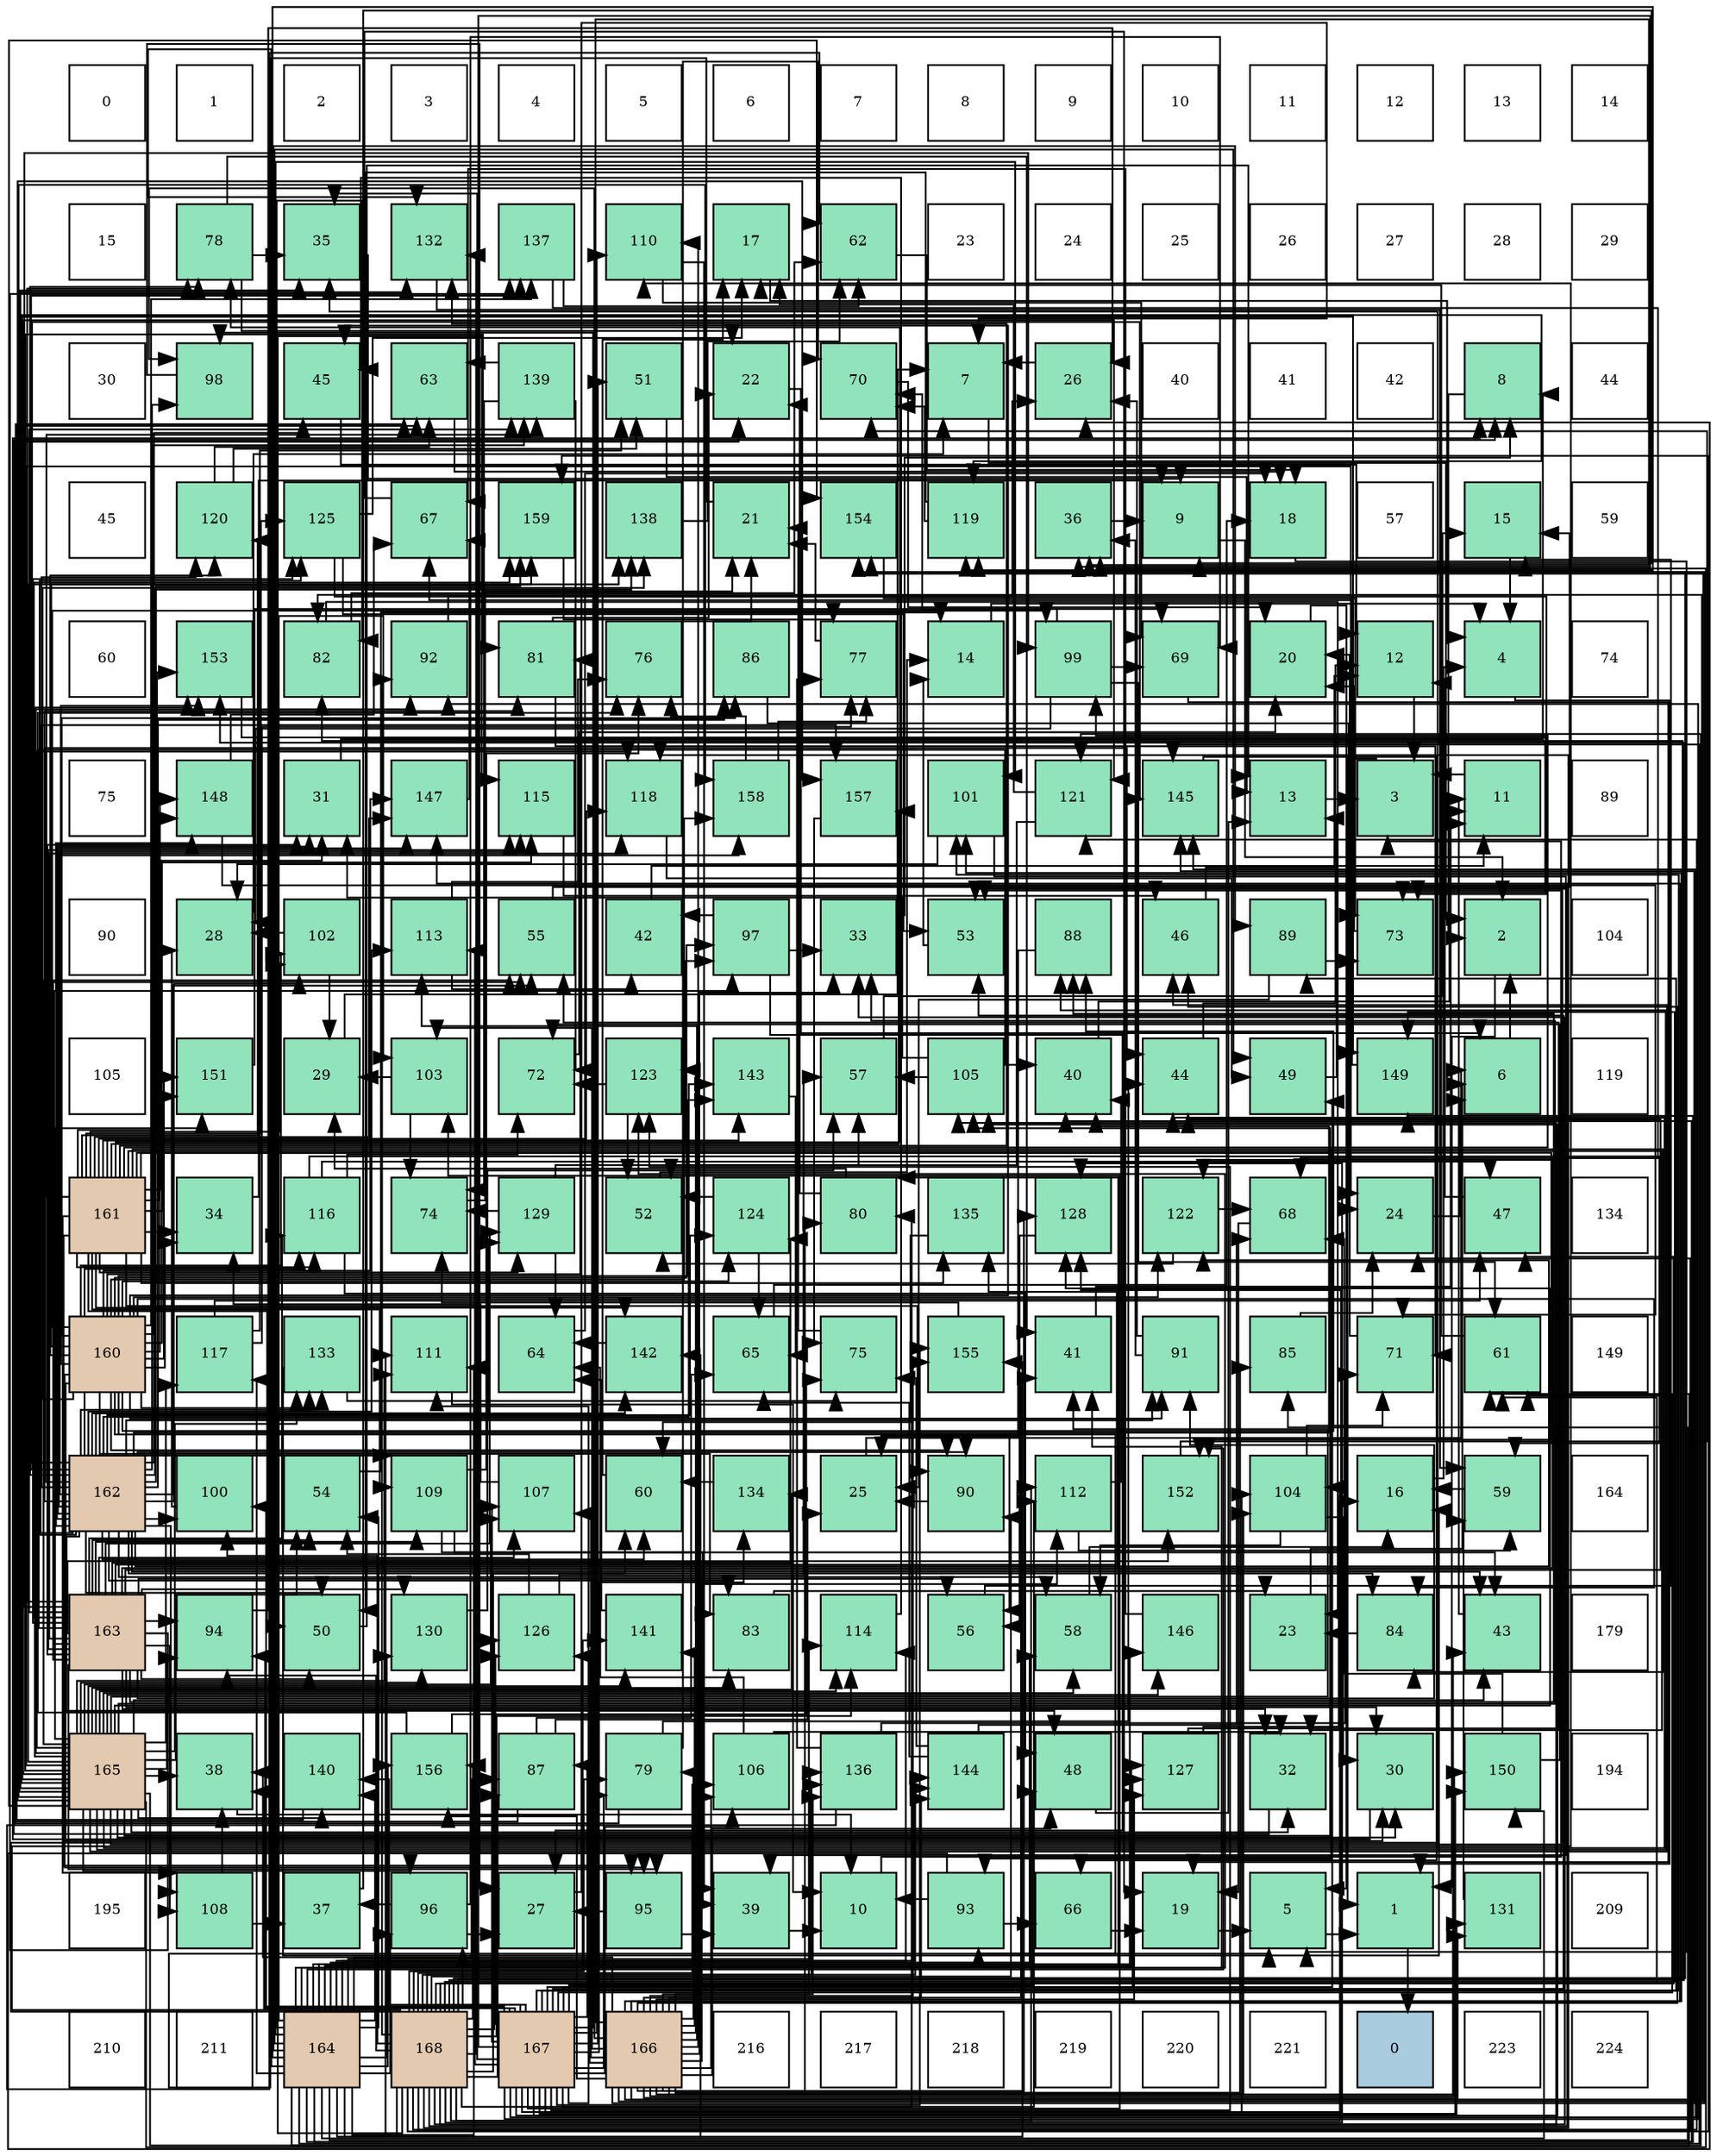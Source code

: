digraph layout{
 rankdir=TB;
 splines=ortho;
 node [style=filled shape=square fixedsize=true width=0.6];
0[label="0", fontsize=8, fillcolor="#ffffff"];
1[label="1", fontsize=8, fillcolor="#ffffff"];
2[label="2", fontsize=8, fillcolor="#ffffff"];
3[label="3", fontsize=8, fillcolor="#ffffff"];
4[label="4", fontsize=8, fillcolor="#ffffff"];
5[label="5", fontsize=8, fillcolor="#ffffff"];
6[label="6", fontsize=8, fillcolor="#ffffff"];
7[label="7", fontsize=8, fillcolor="#ffffff"];
8[label="8", fontsize=8, fillcolor="#ffffff"];
9[label="9", fontsize=8, fillcolor="#ffffff"];
10[label="10", fontsize=8, fillcolor="#ffffff"];
11[label="11", fontsize=8, fillcolor="#ffffff"];
12[label="12", fontsize=8, fillcolor="#ffffff"];
13[label="13", fontsize=8, fillcolor="#ffffff"];
14[label="14", fontsize=8, fillcolor="#ffffff"];
15[label="15", fontsize=8, fillcolor="#ffffff"];
16[label="78", fontsize=8, fillcolor="#91e3bb"];
17[label="35", fontsize=8, fillcolor="#91e3bb"];
18[label="132", fontsize=8, fillcolor="#91e3bb"];
19[label="137", fontsize=8, fillcolor="#91e3bb"];
20[label="110", fontsize=8, fillcolor="#91e3bb"];
21[label="17", fontsize=8, fillcolor="#91e3bb"];
22[label="62", fontsize=8, fillcolor="#91e3bb"];
23[label="23", fontsize=8, fillcolor="#ffffff"];
24[label="24", fontsize=8, fillcolor="#ffffff"];
25[label="25", fontsize=8, fillcolor="#ffffff"];
26[label="26", fontsize=8, fillcolor="#ffffff"];
27[label="27", fontsize=8, fillcolor="#ffffff"];
28[label="28", fontsize=8, fillcolor="#ffffff"];
29[label="29", fontsize=8, fillcolor="#ffffff"];
30[label="30", fontsize=8, fillcolor="#ffffff"];
31[label="98", fontsize=8, fillcolor="#91e3bb"];
32[label="45", fontsize=8, fillcolor="#91e3bb"];
33[label="63", fontsize=8, fillcolor="#91e3bb"];
34[label="139", fontsize=8, fillcolor="#91e3bb"];
35[label="51", fontsize=8, fillcolor="#91e3bb"];
36[label="22", fontsize=8, fillcolor="#91e3bb"];
37[label="70", fontsize=8, fillcolor="#91e3bb"];
38[label="7", fontsize=8, fillcolor="#91e3bb"];
39[label="26", fontsize=8, fillcolor="#91e3bb"];
40[label="40", fontsize=8, fillcolor="#ffffff"];
41[label="41", fontsize=8, fillcolor="#ffffff"];
42[label="42", fontsize=8, fillcolor="#ffffff"];
43[label="8", fontsize=8, fillcolor="#91e3bb"];
44[label="44", fontsize=8, fillcolor="#ffffff"];
45[label="45", fontsize=8, fillcolor="#ffffff"];
46[label="120", fontsize=8, fillcolor="#91e3bb"];
47[label="125", fontsize=8, fillcolor="#91e3bb"];
48[label="67", fontsize=8, fillcolor="#91e3bb"];
49[label="159", fontsize=8, fillcolor="#91e3bb"];
50[label="138", fontsize=8, fillcolor="#91e3bb"];
51[label="21", fontsize=8, fillcolor="#91e3bb"];
52[label="154", fontsize=8, fillcolor="#91e3bb"];
53[label="119", fontsize=8, fillcolor="#91e3bb"];
54[label="36", fontsize=8, fillcolor="#91e3bb"];
55[label="9", fontsize=8, fillcolor="#91e3bb"];
56[label="18", fontsize=8, fillcolor="#91e3bb"];
57[label="57", fontsize=8, fillcolor="#ffffff"];
58[label="15", fontsize=8, fillcolor="#91e3bb"];
59[label="59", fontsize=8, fillcolor="#ffffff"];
60[label="60", fontsize=8, fillcolor="#ffffff"];
61[label="153", fontsize=8, fillcolor="#91e3bb"];
62[label="82", fontsize=8, fillcolor="#91e3bb"];
63[label="92", fontsize=8, fillcolor="#91e3bb"];
64[label="81", fontsize=8, fillcolor="#91e3bb"];
65[label="76", fontsize=8, fillcolor="#91e3bb"];
66[label="86", fontsize=8, fillcolor="#91e3bb"];
67[label="77", fontsize=8, fillcolor="#91e3bb"];
68[label="14", fontsize=8, fillcolor="#91e3bb"];
69[label="99", fontsize=8, fillcolor="#91e3bb"];
70[label="69", fontsize=8, fillcolor="#91e3bb"];
71[label="20", fontsize=8, fillcolor="#91e3bb"];
72[label="12", fontsize=8, fillcolor="#91e3bb"];
73[label="4", fontsize=8, fillcolor="#91e3bb"];
74[label="74", fontsize=8, fillcolor="#ffffff"];
75[label="75", fontsize=8, fillcolor="#ffffff"];
76[label="148", fontsize=8, fillcolor="#91e3bb"];
77[label="31", fontsize=8, fillcolor="#91e3bb"];
78[label="147", fontsize=8, fillcolor="#91e3bb"];
79[label="115", fontsize=8, fillcolor="#91e3bb"];
80[label="118", fontsize=8, fillcolor="#91e3bb"];
81[label="158", fontsize=8, fillcolor="#91e3bb"];
82[label="157", fontsize=8, fillcolor="#91e3bb"];
83[label="101", fontsize=8, fillcolor="#91e3bb"];
84[label="121", fontsize=8, fillcolor="#91e3bb"];
85[label="145", fontsize=8, fillcolor="#91e3bb"];
86[label="13", fontsize=8, fillcolor="#91e3bb"];
87[label="3", fontsize=8, fillcolor="#91e3bb"];
88[label="11", fontsize=8, fillcolor="#91e3bb"];
89[label="89", fontsize=8, fillcolor="#ffffff"];
90[label="90", fontsize=8, fillcolor="#ffffff"];
91[label="28", fontsize=8, fillcolor="#91e3bb"];
92[label="102", fontsize=8, fillcolor="#91e3bb"];
93[label="113", fontsize=8, fillcolor="#91e3bb"];
94[label="55", fontsize=8, fillcolor="#91e3bb"];
95[label="42", fontsize=8, fillcolor="#91e3bb"];
96[label="97", fontsize=8, fillcolor="#91e3bb"];
97[label="33", fontsize=8, fillcolor="#91e3bb"];
98[label="53", fontsize=8, fillcolor="#91e3bb"];
99[label="88", fontsize=8, fillcolor="#91e3bb"];
100[label="46", fontsize=8, fillcolor="#91e3bb"];
101[label="89", fontsize=8, fillcolor="#91e3bb"];
102[label="73", fontsize=8, fillcolor="#91e3bb"];
103[label="2", fontsize=8, fillcolor="#91e3bb"];
104[label="104", fontsize=8, fillcolor="#ffffff"];
105[label="105", fontsize=8, fillcolor="#ffffff"];
106[label="151", fontsize=8, fillcolor="#91e3bb"];
107[label="29", fontsize=8, fillcolor="#91e3bb"];
108[label="103", fontsize=8, fillcolor="#91e3bb"];
109[label="72", fontsize=8, fillcolor="#91e3bb"];
110[label="123", fontsize=8, fillcolor="#91e3bb"];
111[label="143", fontsize=8, fillcolor="#91e3bb"];
112[label="57", fontsize=8, fillcolor="#91e3bb"];
113[label="105", fontsize=8, fillcolor="#91e3bb"];
114[label="40", fontsize=8, fillcolor="#91e3bb"];
115[label="44", fontsize=8, fillcolor="#91e3bb"];
116[label="49", fontsize=8, fillcolor="#91e3bb"];
117[label="149", fontsize=8, fillcolor="#91e3bb"];
118[label="6", fontsize=8, fillcolor="#91e3bb"];
119[label="119", fontsize=8, fillcolor="#ffffff"];
120[label="161", fontsize=8, fillcolor="#e3c9af"];
121[label="34", fontsize=8, fillcolor="#91e3bb"];
122[label="116", fontsize=8, fillcolor="#91e3bb"];
123[label="74", fontsize=8, fillcolor="#91e3bb"];
124[label="129", fontsize=8, fillcolor="#91e3bb"];
125[label="52", fontsize=8, fillcolor="#91e3bb"];
126[label="124", fontsize=8, fillcolor="#91e3bb"];
127[label="80", fontsize=8, fillcolor="#91e3bb"];
128[label="135", fontsize=8, fillcolor="#91e3bb"];
129[label="128", fontsize=8, fillcolor="#91e3bb"];
130[label="122", fontsize=8, fillcolor="#91e3bb"];
131[label="68", fontsize=8, fillcolor="#91e3bb"];
132[label="24", fontsize=8, fillcolor="#91e3bb"];
133[label="47", fontsize=8, fillcolor="#91e3bb"];
134[label="134", fontsize=8, fillcolor="#ffffff"];
135[label="160", fontsize=8, fillcolor="#e3c9af"];
136[label="117", fontsize=8, fillcolor="#91e3bb"];
137[label="133", fontsize=8, fillcolor="#91e3bb"];
138[label="111", fontsize=8, fillcolor="#91e3bb"];
139[label="64", fontsize=8, fillcolor="#91e3bb"];
140[label="142", fontsize=8, fillcolor="#91e3bb"];
141[label="65", fontsize=8, fillcolor="#91e3bb"];
142[label="75", fontsize=8, fillcolor="#91e3bb"];
143[label="155", fontsize=8, fillcolor="#91e3bb"];
144[label="41", fontsize=8, fillcolor="#91e3bb"];
145[label="91", fontsize=8, fillcolor="#91e3bb"];
146[label="85", fontsize=8, fillcolor="#91e3bb"];
147[label="71", fontsize=8, fillcolor="#91e3bb"];
148[label="61", fontsize=8, fillcolor="#91e3bb"];
149[label="149", fontsize=8, fillcolor="#ffffff"];
150[label="162", fontsize=8, fillcolor="#e3c9af"];
151[label="100", fontsize=8, fillcolor="#91e3bb"];
152[label="54", fontsize=8, fillcolor="#91e3bb"];
153[label="109", fontsize=8, fillcolor="#91e3bb"];
154[label="107", fontsize=8, fillcolor="#91e3bb"];
155[label="60", fontsize=8, fillcolor="#91e3bb"];
156[label="134", fontsize=8, fillcolor="#91e3bb"];
157[label="25", fontsize=8, fillcolor="#91e3bb"];
158[label="90", fontsize=8, fillcolor="#91e3bb"];
159[label="112", fontsize=8, fillcolor="#91e3bb"];
160[label="152", fontsize=8, fillcolor="#91e3bb"];
161[label="104", fontsize=8, fillcolor="#91e3bb"];
162[label="16", fontsize=8, fillcolor="#91e3bb"];
163[label="59", fontsize=8, fillcolor="#91e3bb"];
164[label="164", fontsize=8, fillcolor="#ffffff"];
165[label="163", fontsize=8, fillcolor="#e3c9af"];
166[label="94", fontsize=8, fillcolor="#91e3bb"];
167[label="50", fontsize=8, fillcolor="#91e3bb"];
168[label="130", fontsize=8, fillcolor="#91e3bb"];
169[label="126", fontsize=8, fillcolor="#91e3bb"];
170[label="141", fontsize=8, fillcolor="#91e3bb"];
171[label="83", fontsize=8, fillcolor="#91e3bb"];
172[label="114", fontsize=8, fillcolor="#91e3bb"];
173[label="56", fontsize=8, fillcolor="#91e3bb"];
174[label="58", fontsize=8, fillcolor="#91e3bb"];
175[label="146", fontsize=8, fillcolor="#91e3bb"];
176[label="23", fontsize=8, fillcolor="#91e3bb"];
177[label="84", fontsize=8, fillcolor="#91e3bb"];
178[label="43", fontsize=8, fillcolor="#91e3bb"];
179[label="179", fontsize=8, fillcolor="#ffffff"];
180[label="165", fontsize=8, fillcolor="#e3c9af"];
181[label="38", fontsize=8, fillcolor="#91e3bb"];
182[label="140", fontsize=8, fillcolor="#91e3bb"];
183[label="156", fontsize=8, fillcolor="#91e3bb"];
184[label="87", fontsize=8, fillcolor="#91e3bb"];
185[label="79", fontsize=8, fillcolor="#91e3bb"];
186[label="106", fontsize=8, fillcolor="#91e3bb"];
187[label="136", fontsize=8, fillcolor="#91e3bb"];
188[label="144", fontsize=8, fillcolor="#91e3bb"];
189[label="48", fontsize=8, fillcolor="#91e3bb"];
190[label="127", fontsize=8, fillcolor="#91e3bb"];
191[label="32", fontsize=8, fillcolor="#91e3bb"];
192[label="30", fontsize=8, fillcolor="#91e3bb"];
193[label="150", fontsize=8, fillcolor="#91e3bb"];
194[label="194", fontsize=8, fillcolor="#ffffff"];
195[label="195", fontsize=8, fillcolor="#ffffff"];
196[label="108", fontsize=8, fillcolor="#91e3bb"];
197[label="37", fontsize=8, fillcolor="#91e3bb"];
198[label="96", fontsize=8, fillcolor="#91e3bb"];
199[label="27", fontsize=8, fillcolor="#91e3bb"];
200[label="95", fontsize=8, fillcolor="#91e3bb"];
201[label="39", fontsize=8, fillcolor="#91e3bb"];
202[label="10", fontsize=8, fillcolor="#91e3bb"];
203[label="93", fontsize=8, fillcolor="#91e3bb"];
204[label="66", fontsize=8, fillcolor="#91e3bb"];
205[label="19", fontsize=8, fillcolor="#91e3bb"];
206[label="5", fontsize=8, fillcolor="#91e3bb"];
207[label="1", fontsize=8, fillcolor="#91e3bb"];
208[label="131", fontsize=8, fillcolor="#91e3bb"];
209[label="209", fontsize=8, fillcolor="#ffffff"];
210[label="210", fontsize=8, fillcolor="#ffffff"];
211[label="211", fontsize=8, fillcolor="#ffffff"];
212[label="164", fontsize=8, fillcolor="#e3c9af"];
213[label="168", fontsize=8, fillcolor="#e3c9af"];
214[label="167", fontsize=8, fillcolor="#e3c9af"];
215[label="166", fontsize=8, fillcolor="#e3c9af"];
216[label="216", fontsize=8, fillcolor="#ffffff"];
217[label="217", fontsize=8, fillcolor="#ffffff"];
218[label="218", fontsize=8, fillcolor="#ffffff"];
219[label="219", fontsize=8, fillcolor="#ffffff"];
220[label="220", fontsize=8, fillcolor="#ffffff"];
221[label="221", fontsize=8, fillcolor="#ffffff"];
222[label="0", fontsize=8, fillcolor="#a9ccde"];
223[label="223", fontsize=8, fillcolor="#ffffff"];
224[label="224", fontsize=8, fillcolor="#ffffff"];
edge [constraint=false, style=vis];207 -> 222;
103 -> 207;
87 -> 207;
73 -> 207;
206 -> 207;
118 -> 103;
38 -> 103;
43 -> 103;
55 -> 103;
202 -> 87;
88 -> 87;
72 -> 87;
86 -> 87;
68 -> 73;
58 -> 73;
162 -> 73;
21 -> 73;
56 -> 206;
205 -> 206;
71 -> 206;
51 -> 206;
36 -> 118;
176 -> 118;
132 -> 118;
157 -> 118;
39 -> 38;
199 -> 38;
91 -> 38;
107 -> 38;
192 -> 43;
77 -> 43;
191 -> 43;
97 -> 43;
121 -> 55;
17 -> 55;
54 -> 55;
197 -> 55;
181 -> 202;
201 -> 202;
114 -> 88;
144 -> 88;
95 -> 88;
178 -> 88;
115 -> 72;
32 -> 72;
100 -> 72;
133 -> 72;
189 -> 86;
116 -> 86;
167 -> 86;
35 -> 86;
125 -> 68;
98 -> 68;
152 -> 68;
94 -> 58;
173 -> 58;
112 -> 58;
174 -> 162;
163 -> 162;
155 -> 21;
148 -> 21;
22 -> 56;
33 -> 56;
139 -> 56;
141 -> 56;
204 -> 205;
48 -> 205;
131 -> 205;
70 -> 205;
37 -> 71;
147 -> 71;
109 -> 71;
102 -> 71;
123 -> 51;
142 -> 51;
65 -> 51;
67 -> 51;
16 -> 36;
16 -> 17;
16 -> 144;
185 -> 36;
185 -> 115;
185 -> 37;
127 -> 36;
127 -> 107;
64 -> 36;
64 -> 147;
62 -> 176;
62 -> 22;
171 -> 176;
177 -> 176;
146 -> 132;
66 -> 132;
184 -> 157;
184 -> 33;
184 -> 141;
99 -> 157;
101 -> 157;
101 -> 102;
158 -> 157;
145 -> 39;
145 -> 54;
63 -> 39;
203 -> 202;
203 -> 39;
203 -> 204;
166 -> 39;
200 -> 199;
200 -> 201;
198 -> 199;
198 -> 197;
198 -> 70;
96 -> 199;
96 -> 97;
96 -> 95;
31 -> 199;
69 -> 91;
69 -> 148;
69 -> 70;
69 -> 37;
151 -> 91;
83 -> 91;
83 -> 201;
92 -> 91;
92 -> 107;
108 -> 107;
108 -> 123;
161 -> 192;
161 -> 174;
161 -> 147;
113 -> 77;
113 -> 112;
186 -> 191;
186 -> 139;
154 -> 121;
196 -> 197;
196 -> 181;
153 -> 201;
153 -> 178;
153 -> 65;
20 -> 201;
20 -> 70;
138 -> 202;
159 -> 114;
159 -> 163;
93 -> 95;
93 -> 65;
172 -> 32;
79 -> 100;
122 -> 133;
122 -> 189;
122 -> 163;
122 -> 109;
136 -> 133;
136 -> 35;
136 -> 67;
80 -> 116;
53 -> 167;
53 -> 37;
46 -> 35;
46 -> 33;
84 -> 21;
84 -> 125;
130 -> 125;
130 -> 131;
110 -> 125;
110 -> 109;
126 -> 125;
126 -> 141;
47 -> 21;
47 -> 98;
47 -> 102;
169 -> 152;
169 -> 112;
190 -> 162;
190 -> 94;
129 -> 173;
124 -> 112;
124 -> 139;
124 -> 123;
168 -> 112;
208 -> 163;
18 -> 163;
137 -> 162;
137 -> 142;
156 -> 155;
128 -> 155;
187 -> 22;
187 -> 147;
187 -> 67;
19 -> 22;
19 -> 131;
50 -> 22;
34 -> 33;
34 -> 109;
34 -> 123;
182 -> 33;
170 -> 139;
140 -> 139;
111 -> 141;
188 -> 141;
188 -> 131;
188 -> 142;
85 -> 204;
175 -> 48;
78 -> 48;
76 -> 48;
76 -> 147;
117 -> 48;
193 -> 131;
193 -> 109;
106 -> 70;
160 -> 37;
61 -> 102;
52 -> 102;
143 -> 123;
183 -> 142;
183 -> 65;
82 -> 142;
81 -> 65;
81 -> 67;
49 -> 67;
135 -> 192;
135 -> 121;
135 -> 32;
135 -> 173;
135 -> 64;
135 -> 171;
135 -> 177;
135 -> 66;
135 -> 99;
135 -> 158;
135 -> 145;
135 -> 203;
135 -> 200;
135 -> 96;
135 -> 69;
135 -> 92;
135 -> 153;
135 -> 79;
135 -> 122;
135 -> 46;
135 -> 130;
135 -> 126;
135 -> 137;
135 -> 19;
135 -> 50;
135 -> 34;
135 -> 111;
135 -> 78;
135 -> 76;
135 -> 106;
135 -> 61;
135 -> 81;
135 -> 49;
120 -> 77;
120 -> 191;
120 -> 121;
120 -> 167;
120 -> 16;
120 -> 177;
120 -> 158;
120 -> 203;
120 -> 200;
120 -> 96;
120 -> 69;
120 -> 92;
120 -> 196;
120 -> 153;
120 -> 122;
120 -> 80;
120 -> 46;
120 -> 47;
120 -> 124;
120 -> 18;
120 -> 128;
120 -> 34;
120 -> 140;
120 -> 111;
120 -> 78;
120 -> 76;
120 -> 106;
120 -> 160;
120 -> 61;
120 -> 82;
150 -> 77;
150 -> 114;
150 -> 178;
150 -> 115;
150 -> 32;
150 -> 189;
150 -> 167;
150 -> 94;
150 -> 174;
150 -> 155;
150 -> 16;
150 -> 64;
150 -> 171;
150 -> 177;
150 -> 66;
150 -> 158;
150 -> 145;
150 -> 31;
150 -> 151;
150 -> 92;
150 -> 196;
150 -> 93;
150 -> 79;
150 -> 46;
150 -> 130;
150 -> 126;
150 -> 47;
150 -> 124;
150 -> 137;
150 -> 19;
150 -> 50;
150 -> 140;
150 -> 111;
150 -> 85;
150 -> 78;
150 -> 76;
150 -> 82;
150 -> 81;
150 -> 49;
165 -> 192;
165 -> 77;
165 -> 191;
165 -> 114;
165 -> 115;
165 -> 167;
165 -> 152;
165 -> 94;
165 -> 173;
165 -> 16;
165 -> 99;
165 -> 145;
165 -> 166;
165 -> 200;
165 -> 96;
165 -> 69;
165 -> 154;
165 -> 196;
165 -> 153;
165 -> 79;
165 -> 122;
165 -> 80;
165 -> 130;
165 -> 126;
165 -> 47;
165 -> 124;
165 -> 168;
165 -> 128;
165 -> 19;
165 -> 34;
165 -> 160;
165 -> 49;
212 -> 114;
212 -> 144;
212 -> 116;
212 -> 152;
212 -> 174;
212 -> 127;
212 -> 62;
212 -> 146;
212 -> 184;
212 -> 101;
212 -> 198;
212 -> 83;
212 -> 108;
212 -> 138;
212 -> 172;
212 -> 136;
212 -> 53;
212 -> 84;
212 -> 110;
212 -> 190;
212 -> 168;
212 -> 18;
212 -> 187;
212 -> 182;
212 -> 140;
212 -> 188;
212 -> 85;
212 -> 175;
212 -> 117;
212 -> 193;
212 -> 160;
212 -> 143;
212 -> 183;
180 -> 132;
180 -> 192;
180 -> 191;
180 -> 97;
180 -> 17;
180 -> 54;
180 -> 181;
180 -> 144;
180 -> 178;
180 -> 115;
180 -> 100;
180 -> 98;
180 -> 152;
180 -> 94;
180 -> 174;
180 -> 148;
180 -> 64;
180 -> 171;
180 -> 99;
180 -> 63;
180 -> 166;
180 -> 198;
180 -> 113;
180 -> 154;
180 -> 138;
180 -> 172;
180 -> 136;
180 -> 80;
180 -> 53;
180 -> 84;
180 -> 129;
180 -> 168;
180 -> 18;
180 -> 137;
180 -> 156;
180 -> 50;
180 -> 182;
180 -> 170;
180 -> 175;
180 -> 117;
180 -> 106;
180 -> 61;
180 -> 52;
180 -> 82;
180 -> 81;
215 -> 97;
215 -> 54;
215 -> 181;
215 -> 144;
215 -> 178;
215 -> 100;
215 -> 189;
215 -> 185;
215 -> 127;
215 -> 62;
215 -> 146;
215 -> 31;
215 -> 83;
215 -> 108;
215 -> 161;
215 -> 186;
215 -> 154;
215 -> 20;
215 -> 159;
215 -> 93;
215 -> 172;
215 -> 53;
215 -> 110;
215 -> 169;
215 -> 190;
215 -> 129;
215 -> 208;
215 -> 187;
215 -> 170;
215 -> 188;
215 -> 85;
215 -> 78;
215 -> 193;
215 -> 52;
215 -> 143;
215 -> 183;
214 -> 17;
214 -> 54;
214 -> 181;
214 -> 189;
214 -> 116;
214 -> 35;
214 -> 98;
214 -> 148;
214 -> 185;
214 -> 184;
214 -> 101;
214 -> 63;
214 -> 166;
214 -> 198;
214 -> 31;
214 -> 151;
214 -> 83;
214 -> 108;
214 -> 161;
214 -> 113;
214 -> 186;
214 -> 154;
214 -> 20;
214 -> 138;
214 -> 159;
214 -> 93;
214 -> 110;
214 -> 169;
214 -> 190;
214 -> 129;
214 -> 208;
214 -> 156;
214 -> 182;
214 -> 85;
214 -> 193;
214 -> 143;
213 -> 132;
213 -> 97;
213 -> 17;
213 -> 133;
213 -> 98;
213 -> 155;
213 -> 148;
213 -> 185;
213 -> 127;
213 -> 62;
213 -> 184;
213 -> 158;
213 -> 63;
213 -> 166;
213 -> 151;
213 -> 161;
213 -> 113;
213 -> 186;
213 -> 20;
213 -> 138;
213 -> 159;
213 -> 172;
213 -> 79;
213 -> 80;
213 -> 84;
213 -> 169;
213 -> 129;
213 -> 18;
213 -> 187;
213 -> 170;
213 -> 188;
213 -> 117;
213 -> 61;
213 -> 52;
213 -> 183;
213 -> 49;
edge [constraint=true, style=invis];
0 -> 15 -> 30 -> 45 -> 60 -> 75 -> 90 -> 105 -> 120 -> 135 -> 150 -> 165 -> 180 -> 195 -> 210;
1 -> 16 -> 31 -> 46 -> 61 -> 76 -> 91 -> 106 -> 121 -> 136 -> 151 -> 166 -> 181 -> 196 -> 211;
2 -> 17 -> 32 -> 47 -> 62 -> 77 -> 92 -> 107 -> 122 -> 137 -> 152 -> 167 -> 182 -> 197 -> 212;
3 -> 18 -> 33 -> 48 -> 63 -> 78 -> 93 -> 108 -> 123 -> 138 -> 153 -> 168 -> 183 -> 198 -> 213;
4 -> 19 -> 34 -> 49 -> 64 -> 79 -> 94 -> 109 -> 124 -> 139 -> 154 -> 169 -> 184 -> 199 -> 214;
5 -> 20 -> 35 -> 50 -> 65 -> 80 -> 95 -> 110 -> 125 -> 140 -> 155 -> 170 -> 185 -> 200 -> 215;
6 -> 21 -> 36 -> 51 -> 66 -> 81 -> 96 -> 111 -> 126 -> 141 -> 156 -> 171 -> 186 -> 201 -> 216;
7 -> 22 -> 37 -> 52 -> 67 -> 82 -> 97 -> 112 -> 127 -> 142 -> 157 -> 172 -> 187 -> 202 -> 217;
8 -> 23 -> 38 -> 53 -> 68 -> 83 -> 98 -> 113 -> 128 -> 143 -> 158 -> 173 -> 188 -> 203 -> 218;
9 -> 24 -> 39 -> 54 -> 69 -> 84 -> 99 -> 114 -> 129 -> 144 -> 159 -> 174 -> 189 -> 204 -> 219;
10 -> 25 -> 40 -> 55 -> 70 -> 85 -> 100 -> 115 -> 130 -> 145 -> 160 -> 175 -> 190 -> 205 -> 220;
11 -> 26 -> 41 -> 56 -> 71 -> 86 -> 101 -> 116 -> 131 -> 146 -> 161 -> 176 -> 191 -> 206 -> 221;
12 -> 27 -> 42 -> 57 -> 72 -> 87 -> 102 -> 117 -> 132 -> 147 -> 162 -> 177 -> 192 -> 207 -> 222;
13 -> 28 -> 43 -> 58 -> 73 -> 88 -> 103 -> 118 -> 133 -> 148 -> 163 -> 178 -> 193 -> 208 -> 223;
14 -> 29 -> 44 -> 59 -> 74 -> 89 -> 104 -> 119 -> 134 -> 149 -> 164 -> 179 -> 194 -> 209 -> 224;
rank = same {0 -> 1 -> 2 -> 3 -> 4 -> 5 -> 6 -> 7 -> 8 -> 9 -> 10 -> 11 -> 12 -> 13 -> 14};
rank = same {15 -> 16 -> 17 -> 18 -> 19 -> 20 -> 21 -> 22 -> 23 -> 24 -> 25 -> 26 -> 27 -> 28 -> 29};
rank = same {30 -> 31 -> 32 -> 33 -> 34 -> 35 -> 36 -> 37 -> 38 -> 39 -> 40 -> 41 -> 42 -> 43 -> 44};
rank = same {45 -> 46 -> 47 -> 48 -> 49 -> 50 -> 51 -> 52 -> 53 -> 54 -> 55 -> 56 -> 57 -> 58 -> 59};
rank = same {60 -> 61 -> 62 -> 63 -> 64 -> 65 -> 66 -> 67 -> 68 -> 69 -> 70 -> 71 -> 72 -> 73 -> 74};
rank = same {75 -> 76 -> 77 -> 78 -> 79 -> 80 -> 81 -> 82 -> 83 -> 84 -> 85 -> 86 -> 87 -> 88 -> 89};
rank = same {90 -> 91 -> 92 -> 93 -> 94 -> 95 -> 96 -> 97 -> 98 -> 99 -> 100 -> 101 -> 102 -> 103 -> 104};
rank = same {105 -> 106 -> 107 -> 108 -> 109 -> 110 -> 111 -> 112 -> 113 -> 114 -> 115 -> 116 -> 117 -> 118 -> 119};
rank = same {120 -> 121 -> 122 -> 123 -> 124 -> 125 -> 126 -> 127 -> 128 -> 129 -> 130 -> 131 -> 132 -> 133 -> 134};
rank = same {135 -> 136 -> 137 -> 138 -> 139 -> 140 -> 141 -> 142 -> 143 -> 144 -> 145 -> 146 -> 147 -> 148 -> 149};
rank = same {150 -> 151 -> 152 -> 153 -> 154 -> 155 -> 156 -> 157 -> 158 -> 159 -> 160 -> 161 -> 162 -> 163 -> 164};
rank = same {165 -> 166 -> 167 -> 168 -> 169 -> 170 -> 171 -> 172 -> 173 -> 174 -> 175 -> 176 -> 177 -> 178 -> 179};
rank = same {180 -> 181 -> 182 -> 183 -> 184 -> 185 -> 186 -> 187 -> 188 -> 189 -> 190 -> 191 -> 192 -> 193 -> 194};
rank = same {195 -> 196 -> 197 -> 198 -> 199 -> 200 -> 201 -> 202 -> 203 -> 204 -> 205 -> 206 -> 207 -> 208 -> 209};
rank = same {210 -> 211 -> 212 -> 213 -> 214 -> 215 -> 216 -> 217 -> 218 -> 219 -> 220 -> 221 -> 222 -> 223 -> 224};
}